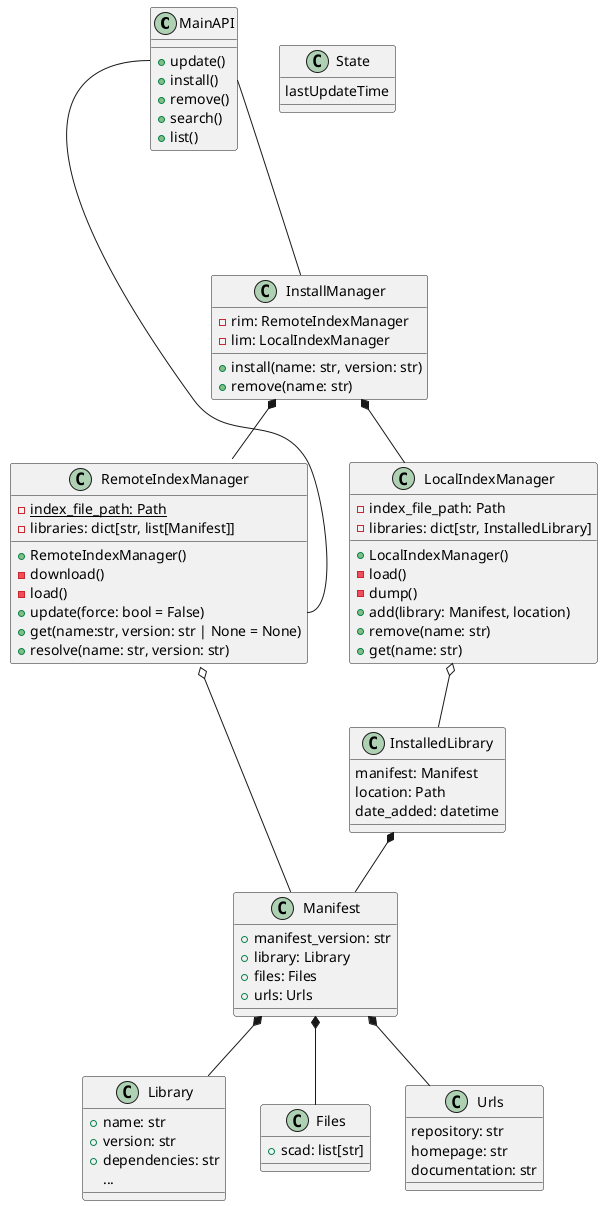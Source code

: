 @startuml olman

class MainAPI{
    +update()
    +install()
    +remove()
    +search()
    +list()
    ' ...
}

MainAPI::update -- RemoteIndexManager::update
MainAPI::install --- InstallManager
' MainAPI::install -- LocalIndexManager

class RemoteIndexManager{
    {static} -index_file_path: Path
    -libraries: dict[str, list[Manifest]]

    +RemoteIndexManager()
    -download()
    -load()
    +update(force: bool = False)
    +get(name:str, version: str | None = None)
    +resolve(name: str, version: str)

}

RemoteIndexManager o-- Manifest

class Manifest{
    +manifest_version: str
    +library: Library
    +files: Files
    +urls: Urls
}

Manifest *-- Library
Manifest *-- Files
Manifest *-- Urls

class Library{
    +name: str
    +version: str
    +dependencies: str
    ...
}

class Files{
    +scad: list[str]
}

class Urls{
    repository: str
    homepage: str
    documentation: str
}

class LocalIndexManager{
    -index_file_path: Path
    -libraries: dict[str, InstalledLibrary]
    +LocalIndexManager()
    -load()
    -dump()
    +add(library: Manifest, location)
    +remove(name: str)
    +get(name: str)
}

LocalIndexManager o-- InstalledLibrary

class InstalledLibrary{
    manifest: Manifest
    location: Path
    date_added: datetime
}

InstalledLibrary *-- Manifest

class InstallManager{
    -rim: RemoteIndexManager
    -lim: LocalIndexManager
    +install(name: str, version: str)
    +remove(name: str)
}

InstallManager *-- RemoteIndexManager
InstallManager *-- LocalIndexManager

class State{
    lastUpdateTime
}


@enduml
